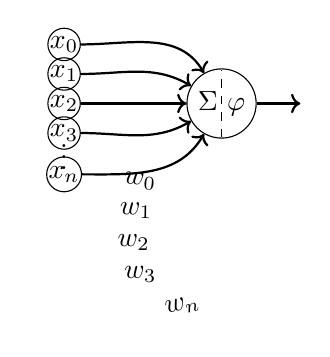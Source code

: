 \tikzstyle{inputNode}=[draw,circle,minimum size=10pt,inner sep=0pt]
\tikzstyle{stateTransition}=[->, thick]

\begin{tikzpicture}
    \node[draw,circle,minimum size=25pt,inner sep=0pt] (x) at (0,0) {$\Sigma$ $\varphi$};

    \node[inputNode] (x0) at (-2, 0.75) {$\tiny x_0$};
    \node[inputNode] (x1) at (-2, 0.375) {$\tiny x_1$};
    \node[inputNode] (x2) at (-2, 0) {$\tiny x_2$};
    \node[inputNode] (x3) at (-2, -0.375) {$\tiny x_3$};
    \node[inputNode] (xn) at (-2, -0.9) {$\tiny x_n$};

    \draw[stateTransition] (x0) to[out=0,in=120] node [midway, sloped, above=-2] {$w_0$} (x);
    \draw[stateTransition] (x1) to[out=0,in=150] node [midway, sloped, above=-2] {$w_1$} (x);
    \draw[stateTransition] (x2) to[out=0,in=180] node [midway, sloped, above=-2] {$w_2$} (x);
    \draw[stateTransition] (x3) to[out=0,in=210] node [midway, sloped, above=-2] {$w_3$} (x);
    \draw[stateTransition] (xn) to[out=0,in=240] node [midway, sloped, above=-2] {$w_n$} (x);
    \draw[stateTransition] (x) -- (1,0) node [midway,above=-0.1cm] {};
    \draw[dashed] (0,-0.43) -- (0,0.43);
    \node (dots) at (-2, -0.57) {$\vdots$};
\end{tikzpicture}